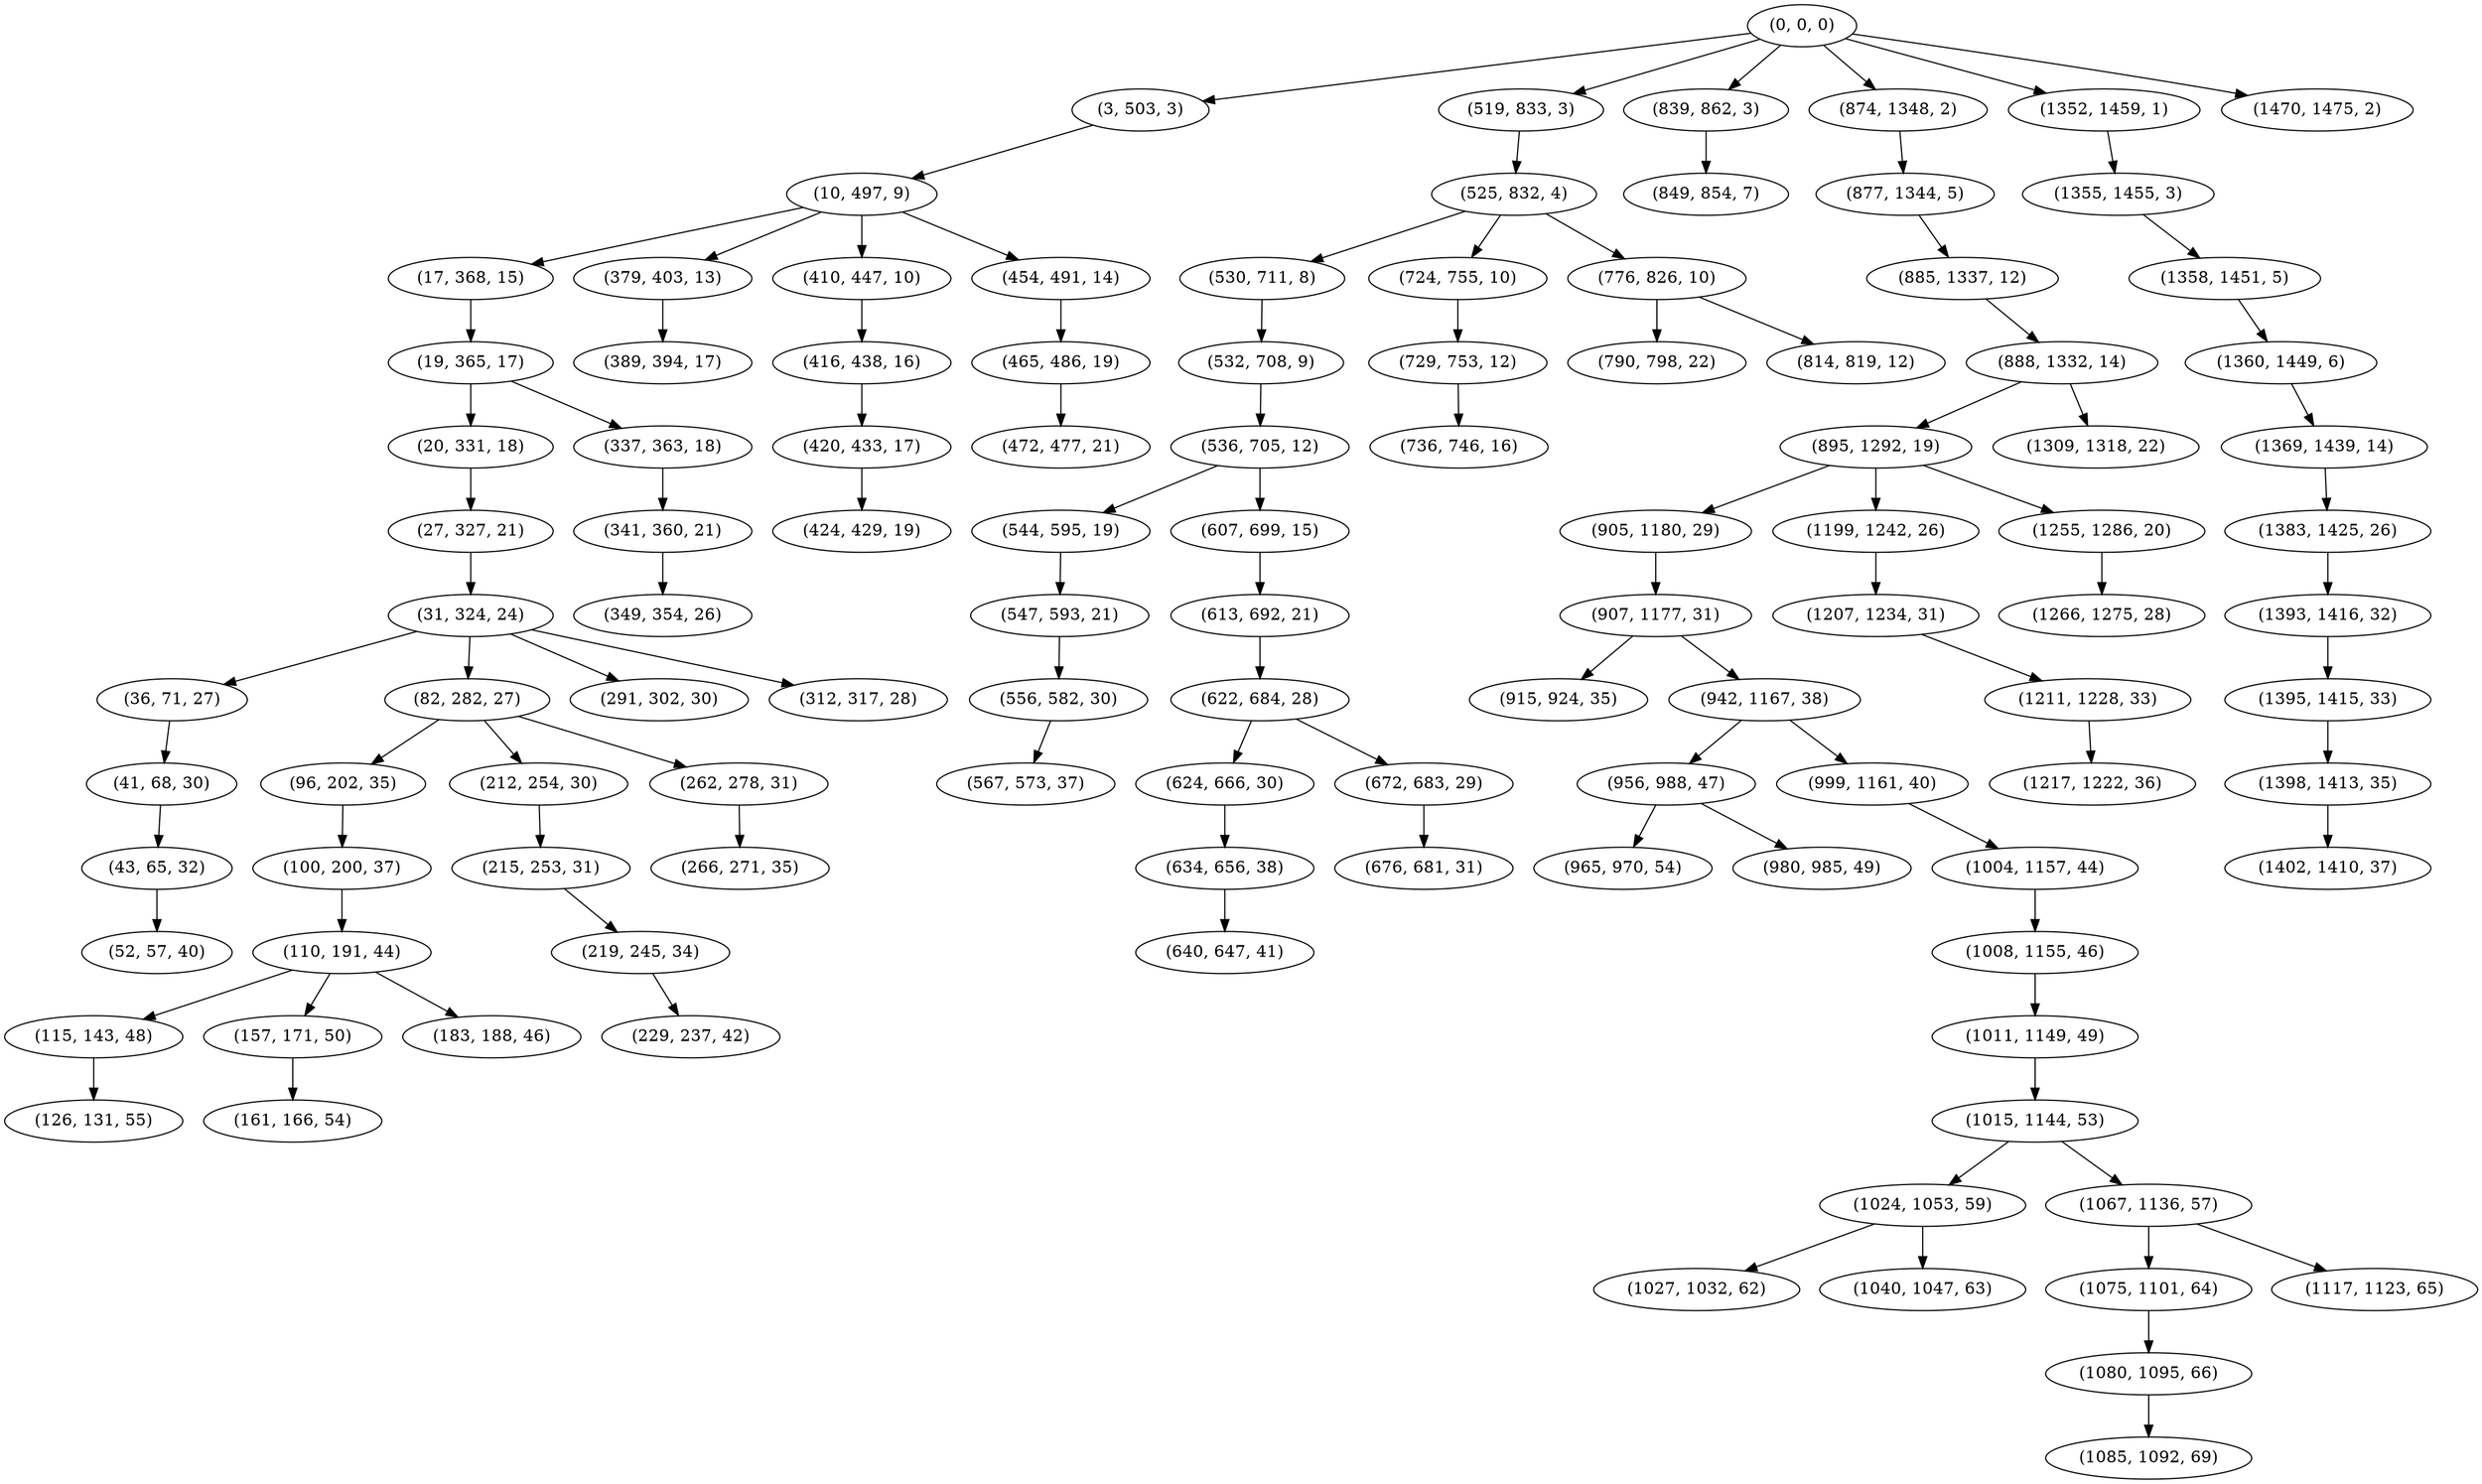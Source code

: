 digraph tree {
    "(0, 0, 0)";
    "(3, 503, 3)";
    "(10, 497, 9)";
    "(17, 368, 15)";
    "(19, 365, 17)";
    "(20, 331, 18)";
    "(27, 327, 21)";
    "(31, 324, 24)";
    "(36, 71, 27)";
    "(41, 68, 30)";
    "(43, 65, 32)";
    "(52, 57, 40)";
    "(82, 282, 27)";
    "(96, 202, 35)";
    "(100, 200, 37)";
    "(110, 191, 44)";
    "(115, 143, 48)";
    "(126, 131, 55)";
    "(157, 171, 50)";
    "(161, 166, 54)";
    "(183, 188, 46)";
    "(212, 254, 30)";
    "(215, 253, 31)";
    "(219, 245, 34)";
    "(229, 237, 42)";
    "(262, 278, 31)";
    "(266, 271, 35)";
    "(291, 302, 30)";
    "(312, 317, 28)";
    "(337, 363, 18)";
    "(341, 360, 21)";
    "(349, 354, 26)";
    "(379, 403, 13)";
    "(389, 394, 17)";
    "(410, 447, 10)";
    "(416, 438, 16)";
    "(420, 433, 17)";
    "(424, 429, 19)";
    "(454, 491, 14)";
    "(465, 486, 19)";
    "(472, 477, 21)";
    "(519, 833, 3)";
    "(525, 832, 4)";
    "(530, 711, 8)";
    "(532, 708, 9)";
    "(536, 705, 12)";
    "(544, 595, 19)";
    "(547, 593, 21)";
    "(556, 582, 30)";
    "(567, 573, 37)";
    "(607, 699, 15)";
    "(613, 692, 21)";
    "(622, 684, 28)";
    "(624, 666, 30)";
    "(634, 656, 38)";
    "(640, 647, 41)";
    "(672, 683, 29)";
    "(676, 681, 31)";
    "(724, 755, 10)";
    "(729, 753, 12)";
    "(736, 746, 16)";
    "(776, 826, 10)";
    "(790, 798, 22)";
    "(814, 819, 12)";
    "(839, 862, 3)";
    "(849, 854, 7)";
    "(874, 1348, 2)";
    "(877, 1344, 5)";
    "(885, 1337, 12)";
    "(888, 1332, 14)";
    "(895, 1292, 19)";
    "(905, 1180, 29)";
    "(907, 1177, 31)";
    "(915, 924, 35)";
    "(942, 1167, 38)";
    "(956, 988, 47)";
    "(965, 970, 54)";
    "(980, 985, 49)";
    "(999, 1161, 40)";
    "(1004, 1157, 44)";
    "(1008, 1155, 46)";
    "(1011, 1149, 49)";
    "(1015, 1144, 53)";
    "(1024, 1053, 59)";
    "(1027, 1032, 62)";
    "(1040, 1047, 63)";
    "(1067, 1136, 57)";
    "(1075, 1101, 64)";
    "(1080, 1095, 66)";
    "(1085, 1092, 69)";
    "(1117, 1123, 65)";
    "(1199, 1242, 26)";
    "(1207, 1234, 31)";
    "(1211, 1228, 33)";
    "(1217, 1222, 36)";
    "(1255, 1286, 20)";
    "(1266, 1275, 28)";
    "(1309, 1318, 22)";
    "(1352, 1459, 1)";
    "(1355, 1455, 3)";
    "(1358, 1451, 5)";
    "(1360, 1449, 6)";
    "(1369, 1439, 14)";
    "(1383, 1425, 26)";
    "(1393, 1416, 32)";
    "(1395, 1415, 33)";
    "(1398, 1413, 35)";
    "(1402, 1410, 37)";
    "(1470, 1475, 2)";
    "(0, 0, 0)" -> "(3, 503, 3)";
    "(0, 0, 0)" -> "(519, 833, 3)";
    "(0, 0, 0)" -> "(839, 862, 3)";
    "(0, 0, 0)" -> "(874, 1348, 2)";
    "(0, 0, 0)" -> "(1352, 1459, 1)";
    "(0, 0, 0)" -> "(1470, 1475, 2)";
    "(3, 503, 3)" -> "(10, 497, 9)";
    "(10, 497, 9)" -> "(17, 368, 15)";
    "(10, 497, 9)" -> "(379, 403, 13)";
    "(10, 497, 9)" -> "(410, 447, 10)";
    "(10, 497, 9)" -> "(454, 491, 14)";
    "(17, 368, 15)" -> "(19, 365, 17)";
    "(19, 365, 17)" -> "(20, 331, 18)";
    "(19, 365, 17)" -> "(337, 363, 18)";
    "(20, 331, 18)" -> "(27, 327, 21)";
    "(27, 327, 21)" -> "(31, 324, 24)";
    "(31, 324, 24)" -> "(36, 71, 27)";
    "(31, 324, 24)" -> "(82, 282, 27)";
    "(31, 324, 24)" -> "(291, 302, 30)";
    "(31, 324, 24)" -> "(312, 317, 28)";
    "(36, 71, 27)" -> "(41, 68, 30)";
    "(41, 68, 30)" -> "(43, 65, 32)";
    "(43, 65, 32)" -> "(52, 57, 40)";
    "(82, 282, 27)" -> "(96, 202, 35)";
    "(82, 282, 27)" -> "(212, 254, 30)";
    "(82, 282, 27)" -> "(262, 278, 31)";
    "(96, 202, 35)" -> "(100, 200, 37)";
    "(100, 200, 37)" -> "(110, 191, 44)";
    "(110, 191, 44)" -> "(115, 143, 48)";
    "(110, 191, 44)" -> "(157, 171, 50)";
    "(110, 191, 44)" -> "(183, 188, 46)";
    "(115, 143, 48)" -> "(126, 131, 55)";
    "(157, 171, 50)" -> "(161, 166, 54)";
    "(212, 254, 30)" -> "(215, 253, 31)";
    "(215, 253, 31)" -> "(219, 245, 34)";
    "(219, 245, 34)" -> "(229, 237, 42)";
    "(262, 278, 31)" -> "(266, 271, 35)";
    "(337, 363, 18)" -> "(341, 360, 21)";
    "(341, 360, 21)" -> "(349, 354, 26)";
    "(379, 403, 13)" -> "(389, 394, 17)";
    "(410, 447, 10)" -> "(416, 438, 16)";
    "(416, 438, 16)" -> "(420, 433, 17)";
    "(420, 433, 17)" -> "(424, 429, 19)";
    "(454, 491, 14)" -> "(465, 486, 19)";
    "(465, 486, 19)" -> "(472, 477, 21)";
    "(519, 833, 3)" -> "(525, 832, 4)";
    "(525, 832, 4)" -> "(530, 711, 8)";
    "(525, 832, 4)" -> "(724, 755, 10)";
    "(525, 832, 4)" -> "(776, 826, 10)";
    "(530, 711, 8)" -> "(532, 708, 9)";
    "(532, 708, 9)" -> "(536, 705, 12)";
    "(536, 705, 12)" -> "(544, 595, 19)";
    "(536, 705, 12)" -> "(607, 699, 15)";
    "(544, 595, 19)" -> "(547, 593, 21)";
    "(547, 593, 21)" -> "(556, 582, 30)";
    "(556, 582, 30)" -> "(567, 573, 37)";
    "(607, 699, 15)" -> "(613, 692, 21)";
    "(613, 692, 21)" -> "(622, 684, 28)";
    "(622, 684, 28)" -> "(624, 666, 30)";
    "(622, 684, 28)" -> "(672, 683, 29)";
    "(624, 666, 30)" -> "(634, 656, 38)";
    "(634, 656, 38)" -> "(640, 647, 41)";
    "(672, 683, 29)" -> "(676, 681, 31)";
    "(724, 755, 10)" -> "(729, 753, 12)";
    "(729, 753, 12)" -> "(736, 746, 16)";
    "(776, 826, 10)" -> "(790, 798, 22)";
    "(776, 826, 10)" -> "(814, 819, 12)";
    "(839, 862, 3)" -> "(849, 854, 7)";
    "(874, 1348, 2)" -> "(877, 1344, 5)";
    "(877, 1344, 5)" -> "(885, 1337, 12)";
    "(885, 1337, 12)" -> "(888, 1332, 14)";
    "(888, 1332, 14)" -> "(895, 1292, 19)";
    "(888, 1332, 14)" -> "(1309, 1318, 22)";
    "(895, 1292, 19)" -> "(905, 1180, 29)";
    "(895, 1292, 19)" -> "(1199, 1242, 26)";
    "(895, 1292, 19)" -> "(1255, 1286, 20)";
    "(905, 1180, 29)" -> "(907, 1177, 31)";
    "(907, 1177, 31)" -> "(915, 924, 35)";
    "(907, 1177, 31)" -> "(942, 1167, 38)";
    "(942, 1167, 38)" -> "(956, 988, 47)";
    "(942, 1167, 38)" -> "(999, 1161, 40)";
    "(956, 988, 47)" -> "(965, 970, 54)";
    "(956, 988, 47)" -> "(980, 985, 49)";
    "(999, 1161, 40)" -> "(1004, 1157, 44)";
    "(1004, 1157, 44)" -> "(1008, 1155, 46)";
    "(1008, 1155, 46)" -> "(1011, 1149, 49)";
    "(1011, 1149, 49)" -> "(1015, 1144, 53)";
    "(1015, 1144, 53)" -> "(1024, 1053, 59)";
    "(1015, 1144, 53)" -> "(1067, 1136, 57)";
    "(1024, 1053, 59)" -> "(1027, 1032, 62)";
    "(1024, 1053, 59)" -> "(1040, 1047, 63)";
    "(1067, 1136, 57)" -> "(1075, 1101, 64)";
    "(1067, 1136, 57)" -> "(1117, 1123, 65)";
    "(1075, 1101, 64)" -> "(1080, 1095, 66)";
    "(1080, 1095, 66)" -> "(1085, 1092, 69)";
    "(1199, 1242, 26)" -> "(1207, 1234, 31)";
    "(1207, 1234, 31)" -> "(1211, 1228, 33)";
    "(1211, 1228, 33)" -> "(1217, 1222, 36)";
    "(1255, 1286, 20)" -> "(1266, 1275, 28)";
    "(1352, 1459, 1)" -> "(1355, 1455, 3)";
    "(1355, 1455, 3)" -> "(1358, 1451, 5)";
    "(1358, 1451, 5)" -> "(1360, 1449, 6)";
    "(1360, 1449, 6)" -> "(1369, 1439, 14)";
    "(1369, 1439, 14)" -> "(1383, 1425, 26)";
    "(1383, 1425, 26)" -> "(1393, 1416, 32)";
    "(1393, 1416, 32)" -> "(1395, 1415, 33)";
    "(1395, 1415, 33)" -> "(1398, 1413, 35)";
    "(1398, 1413, 35)" -> "(1402, 1410, 37)";
}
